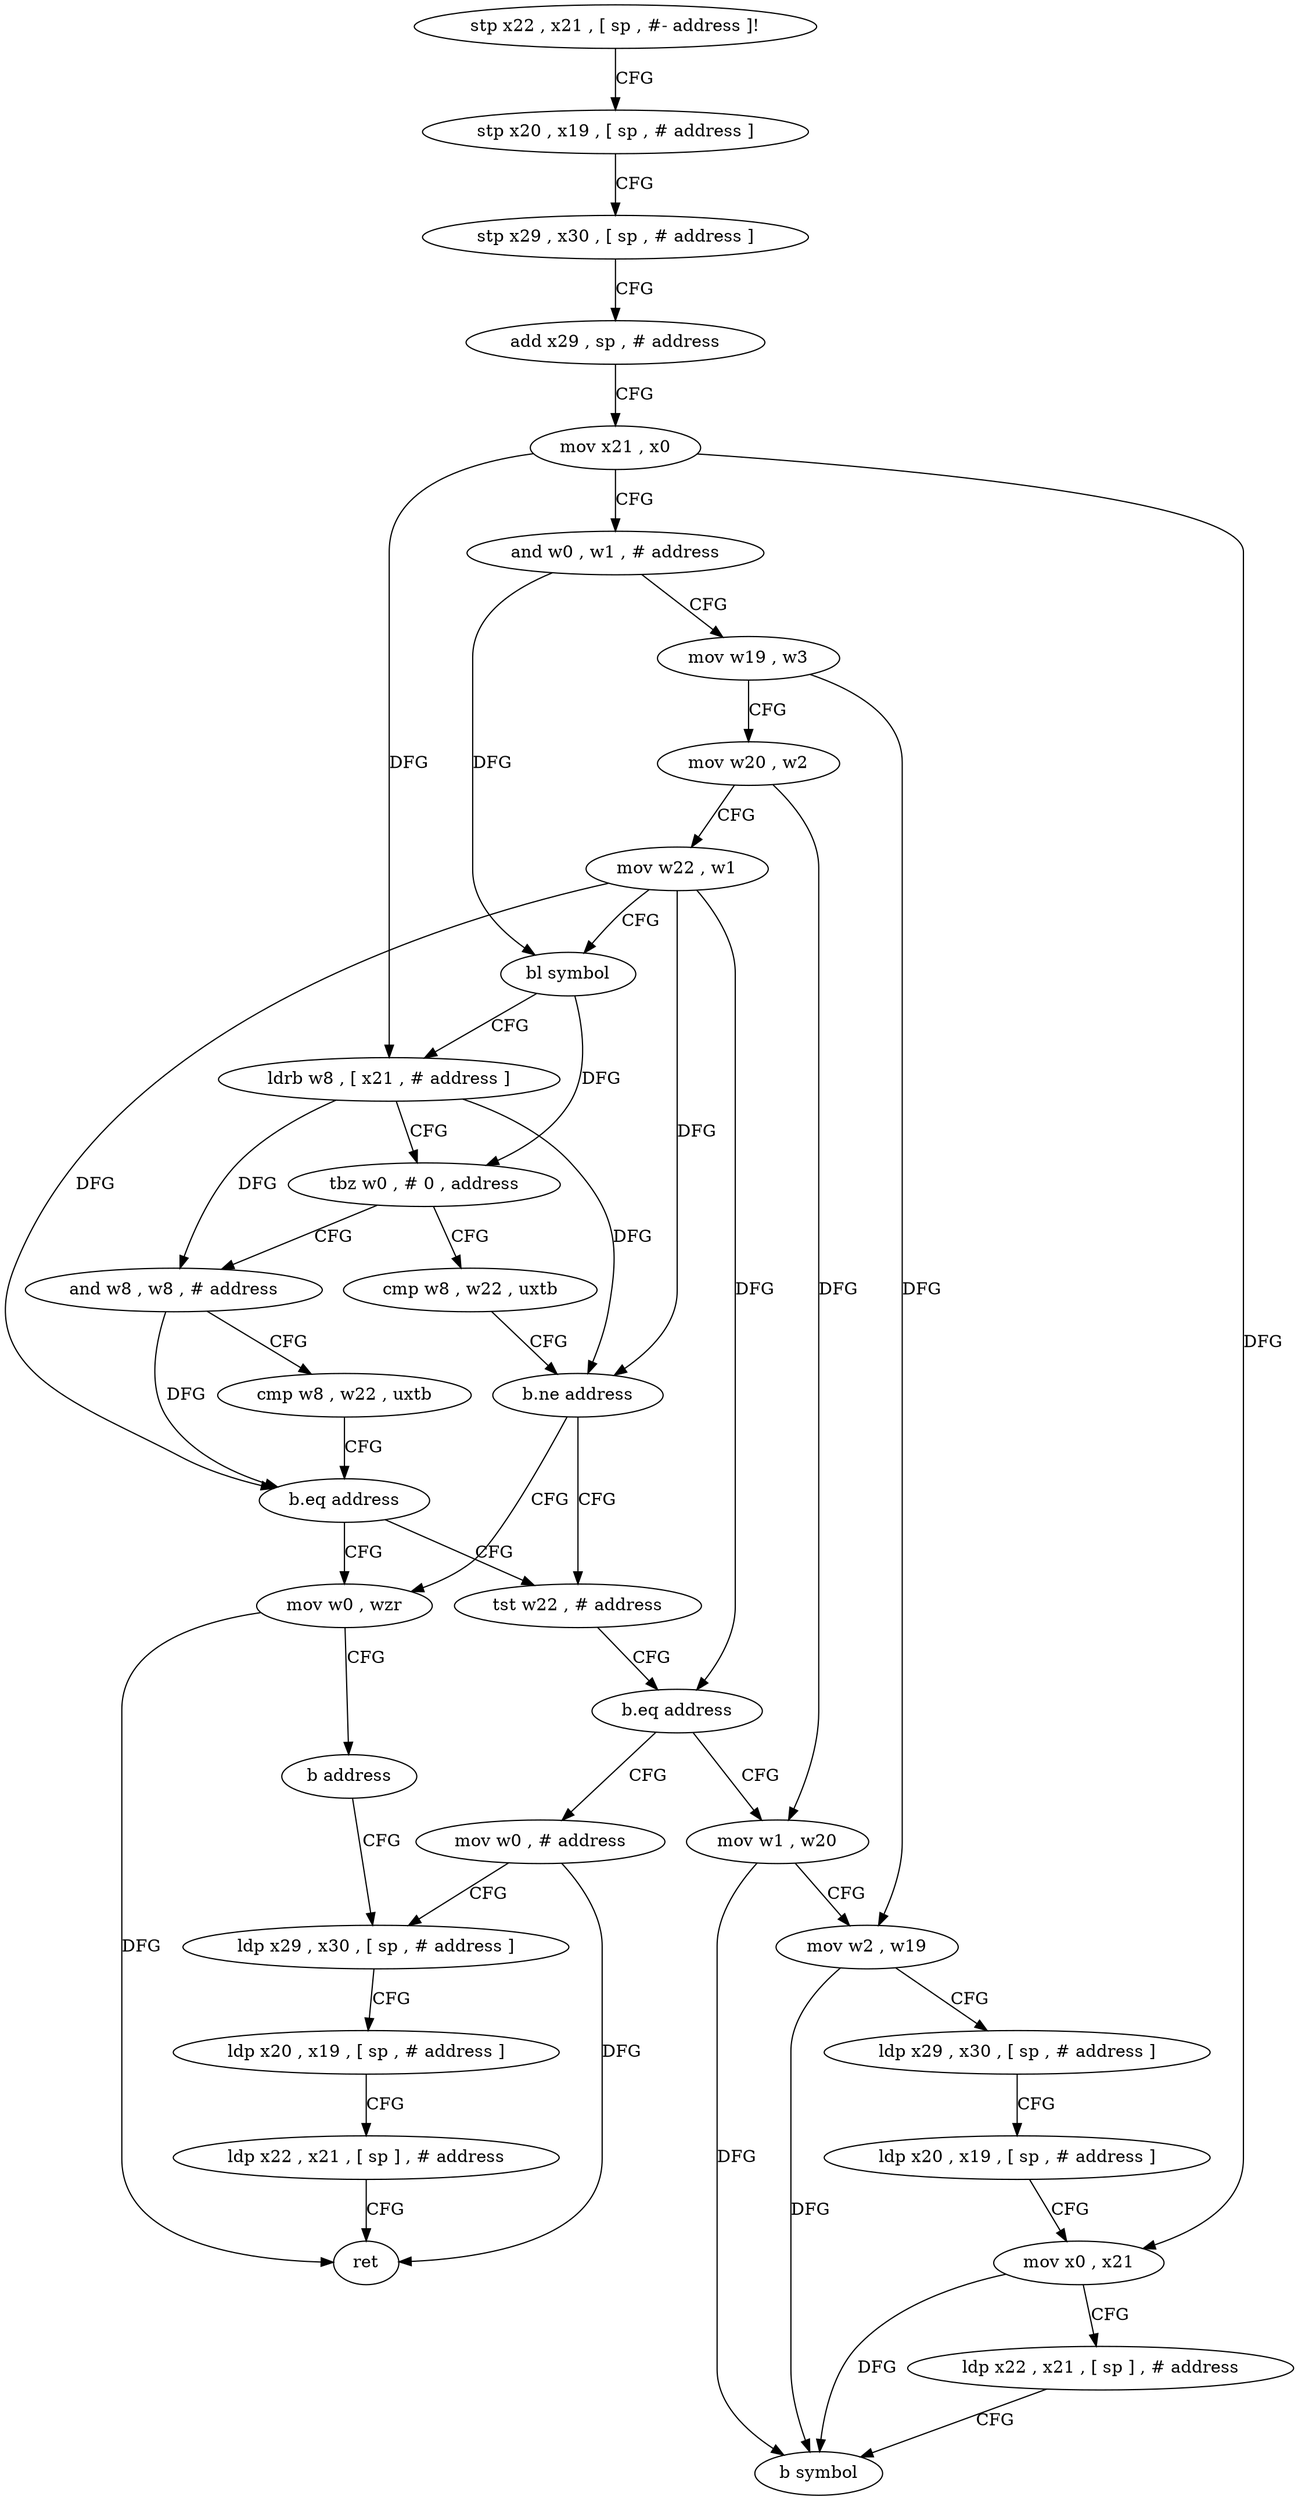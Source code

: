 digraph "func" {
"4212504" [label = "stp x22 , x21 , [ sp , #- address ]!" ]
"4212508" [label = "stp x20 , x19 , [ sp , # address ]" ]
"4212512" [label = "stp x29 , x30 , [ sp , # address ]" ]
"4212516" [label = "add x29 , sp , # address" ]
"4212520" [label = "mov x21 , x0" ]
"4212524" [label = "and w0 , w1 , # address" ]
"4212528" [label = "mov w19 , w3" ]
"4212532" [label = "mov w20 , w2" ]
"4212536" [label = "mov w22 , w1" ]
"4212540" [label = "bl symbol" ]
"4212544" [label = "ldrb w8 , [ x21 , # address ]" ]
"4212548" [label = "tbz w0 , # 0 , address" ]
"4212572" [label = "cmp w8 , w22 , uxtb" ]
"4212552" [label = "and w8 , w8 , # address" ]
"4212576" [label = "b.ne address" ]
"4212564" [label = "mov w0 , wzr" ]
"4212580" [label = "tst w22 , # address" ]
"4212556" [label = "cmp w8 , w22 , uxtb" ]
"4212560" [label = "b.eq address" ]
"4212568" [label = "b address" ]
"4212620" [label = "ldp x29 , x30 , [ sp , # address ]" ]
"4212584" [label = "b.eq address" ]
"4212616" [label = "mov w0 , # address" ]
"4212588" [label = "mov w1 , w20" ]
"4212624" [label = "ldp x20 , x19 , [ sp , # address ]" ]
"4212628" [label = "ldp x22 , x21 , [ sp ] , # address" ]
"4212632" [label = "ret" ]
"4212592" [label = "mov w2 , w19" ]
"4212596" [label = "ldp x29 , x30 , [ sp , # address ]" ]
"4212600" [label = "ldp x20 , x19 , [ sp , # address ]" ]
"4212604" [label = "mov x0 , x21" ]
"4212608" [label = "ldp x22 , x21 , [ sp ] , # address" ]
"4212612" [label = "b symbol" ]
"4212504" -> "4212508" [ label = "CFG" ]
"4212508" -> "4212512" [ label = "CFG" ]
"4212512" -> "4212516" [ label = "CFG" ]
"4212516" -> "4212520" [ label = "CFG" ]
"4212520" -> "4212524" [ label = "CFG" ]
"4212520" -> "4212544" [ label = "DFG" ]
"4212520" -> "4212604" [ label = "DFG" ]
"4212524" -> "4212528" [ label = "CFG" ]
"4212524" -> "4212540" [ label = "DFG" ]
"4212528" -> "4212532" [ label = "CFG" ]
"4212528" -> "4212592" [ label = "DFG" ]
"4212532" -> "4212536" [ label = "CFG" ]
"4212532" -> "4212588" [ label = "DFG" ]
"4212536" -> "4212540" [ label = "CFG" ]
"4212536" -> "4212576" [ label = "DFG" ]
"4212536" -> "4212560" [ label = "DFG" ]
"4212536" -> "4212584" [ label = "DFG" ]
"4212540" -> "4212544" [ label = "CFG" ]
"4212540" -> "4212548" [ label = "DFG" ]
"4212544" -> "4212548" [ label = "CFG" ]
"4212544" -> "4212576" [ label = "DFG" ]
"4212544" -> "4212552" [ label = "DFG" ]
"4212548" -> "4212572" [ label = "CFG" ]
"4212548" -> "4212552" [ label = "CFG" ]
"4212572" -> "4212576" [ label = "CFG" ]
"4212552" -> "4212556" [ label = "CFG" ]
"4212552" -> "4212560" [ label = "DFG" ]
"4212576" -> "4212564" [ label = "CFG" ]
"4212576" -> "4212580" [ label = "CFG" ]
"4212564" -> "4212568" [ label = "CFG" ]
"4212564" -> "4212632" [ label = "DFG" ]
"4212580" -> "4212584" [ label = "CFG" ]
"4212556" -> "4212560" [ label = "CFG" ]
"4212560" -> "4212580" [ label = "CFG" ]
"4212560" -> "4212564" [ label = "CFG" ]
"4212568" -> "4212620" [ label = "CFG" ]
"4212620" -> "4212624" [ label = "CFG" ]
"4212584" -> "4212616" [ label = "CFG" ]
"4212584" -> "4212588" [ label = "CFG" ]
"4212616" -> "4212620" [ label = "CFG" ]
"4212616" -> "4212632" [ label = "DFG" ]
"4212588" -> "4212592" [ label = "CFG" ]
"4212588" -> "4212612" [ label = "DFG" ]
"4212624" -> "4212628" [ label = "CFG" ]
"4212628" -> "4212632" [ label = "CFG" ]
"4212592" -> "4212596" [ label = "CFG" ]
"4212592" -> "4212612" [ label = "DFG" ]
"4212596" -> "4212600" [ label = "CFG" ]
"4212600" -> "4212604" [ label = "CFG" ]
"4212604" -> "4212608" [ label = "CFG" ]
"4212604" -> "4212612" [ label = "DFG" ]
"4212608" -> "4212612" [ label = "CFG" ]
}
